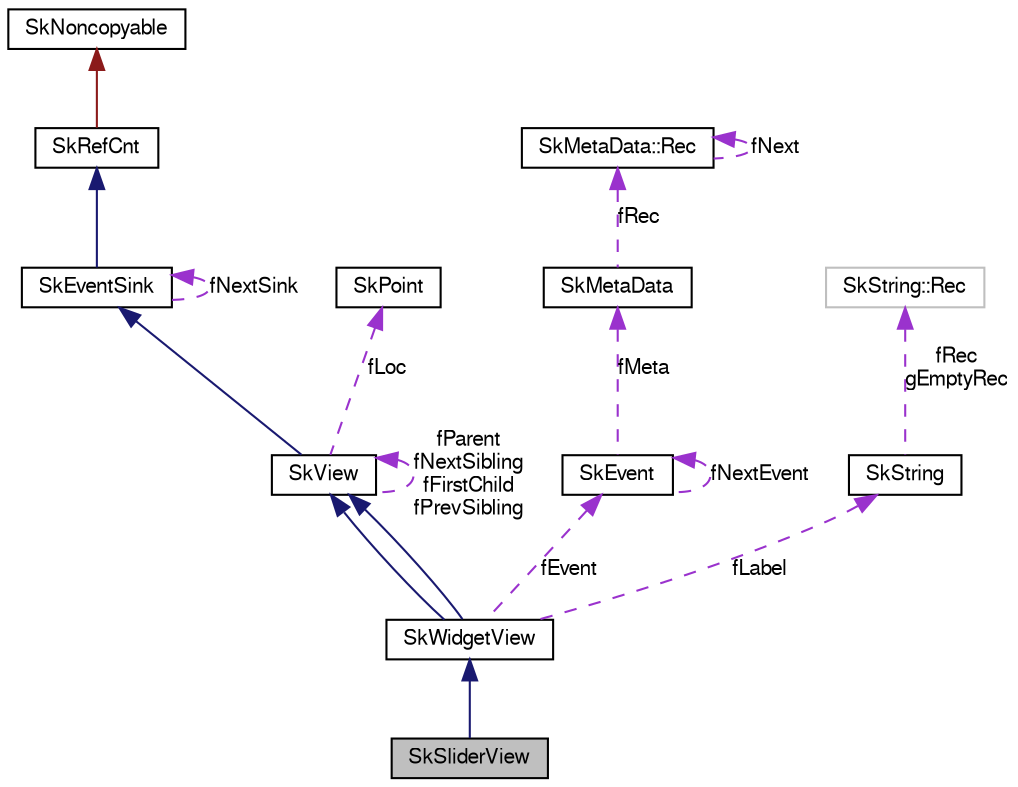 digraph G
{
  edge [fontname="FreeSans",fontsize="10",labelfontname="FreeSans",labelfontsize="10"];
  node [fontname="FreeSans",fontsize="10",shape=record];
  Node1 [label="SkSliderView",height=0.2,width=0.4,color="black", fillcolor="grey75", style="filled" fontcolor="black"];
  Node2 -> Node1 [dir=back,color="midnightblue",fontsize="10",style="solid",fontname="FreeSans"];
  Node2 [label="SkWidgetView",height=0.2,width=0.4,color="black", fillcolor="white", style="filled",URL="$class_sk_widget_view.html"];
  Node3 -> Node2 [dir=back,color="midnightblue",fontsize="10",style="solid",fontname="FreeSans"];
  Node3 [label="SkView",height=0.2,width=0.4,color="black", fillcolor="white", style="filled",URL="$class_sk_view.html"];
  Node4 -> Node3 [dir=back,color="midnightblue",fontsize="10",style="solid",fontname="FreeSans"];
  Node4 [label="SkEventSink",height=0.2,width=0.4,color="black", fillcolor="white", style="filled",URL="$class_sk_event_sink.html"];
  Node5 -> Node4 [dir=back,color="midnightblue",fontsize="10",style="solid",fontname="FreeSans"];
  Node5 [label="SkRefCnt",height=0.2,width=0.4,color="black", fillcolor="white", style="filled",URL="$class_sk_ref_cnt.html"];
  Node6 -> Node5 [dir=back,color="firebrick4",fontsize="10",style="solid",fontname="FreeSans"];
  Node6 [label="SkNoncopyable",height=0.2,width=0.4,color="black", fillcolor="white", style="filled",URL="$class_sk_noncopyable.html"];
  Node4 -> Node4 [dir=back,color="darkorchid3",fontsize="10",style="dashed",label="fNextSink",fontname="FreeSans"];
  Node3 -> Node3 [dir=back,color="darkorchid3",fontsize="10",style="dashed",label="fParent\nfNextSibling\nfFirstChild\nfPrevSibling",fontname="FreeSans"];
  Node7 -> Node3 [dir=back,color="darkorchid3",fontsize="10",style="dashed",label="fLoc",fontname="FreeSans"];
  Node7 [label="SkPoint",height=0.2,width=0.4,color="black", fillcolor="white", style="filled",URL="$struct_sk_point.html"];
  Node3 -> Node2 [dir=back,color="midnightblue",fontsize="10",style="solid",fontname="FreeSans"];
  Node8 -> Node2 [dir=back,color="darkorchid3",fontsize="10",style="dashed",label="fEvent",fontname="FreeSans"];
  Node8 [label="SkEvent",height=0.2,width=0.4,color="black", fillcolor="white", style="filled",URL="$class_sk_event.html"];
  Node9 -> Node8 [dir=back,color="darkorchid3",fontsize="10",style="dashed",label="fMeta",fontname="FreeSans"];
  Node9 [label="SkMetaData",height=0.2,width=0.4,color="black", fillcolor="white", style="filled",URL="$class_sk_meta_data.html"];
  Node10 -> Node9 [dir=back,color="darkorchid3",fontsize="10",style="dashed",label="fRec",fontname="FreeSans"];
  Node10 [label="SkMetaData::Rec",height=0.2,width=0.4,color="black", fillcolor="white", style="filled",URL="$struct_sk_meta_data_1_1_rec.html"];
  Node10 -> Node10 [dir=back,color="darkorchid3",fontsize="10",style="dashed",label="fNext",fontname="FreeSans"];
  Node8 -> Node8 [dir=back,color="darkorchid3",fontsize="10",style="dashed",label="fNextEvent",fontname="FreeSans"];
  Node11 -> Node2 [dir=back,color="darkorchid3",fontsize="10",style="dashed",label="fLabel",fontname="FreeSans"];
  Node11 [label="SkString",height=0.2,width=0.4,color="black", fillcolor="white", style="filled",URL="$class_sk_string.html"];
  Node12 -> Node11 [dir=back,color="darkorchid3",fontsize="10",style="dashed",label="fRec\ngEmptyRec",fontname="FreeSans"];
  Node12 [label="SkString::Rec",height=0.2,width=0.4,color="grey75", fillcolor="white", style="filled"];
}
